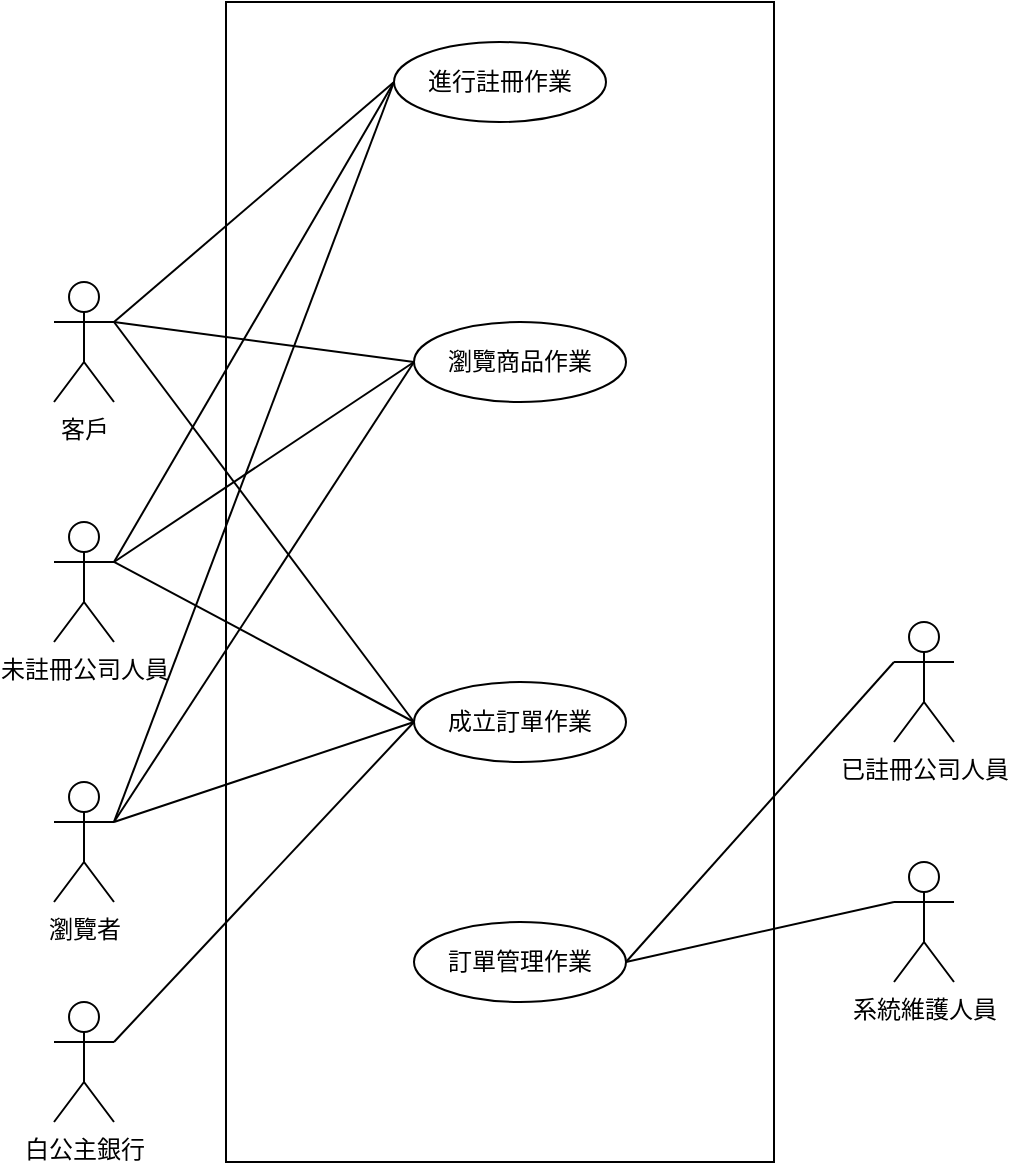 <mxfile version="17.4.5" type="device" pages="3"><diagram id="V7DGzK6TTjDBdNX_tZ4m" name="(b) 小題"><mxGraphModel dx="1422" dy="794" grid="1" gridSize="10" guides="1" tooltips="1" connect="1" arrows="1" fold="1" page="1" pageScale="1" pageWidth="827" pageHeight="1169" math="0" shadow="0"><root><mxCell id="0"/><mxCell id="1" parent="0"/><mxCell id="guDpYmvu36L6v41zysSF-3" value="" style="rounded=0;whiteSpace=wrap;html=1;" vertex="1" parent="1"><mxGeometry x="256" y="10" width="274" height="580" as="geometry"/></mxCell><mxCell id="PeQnNqpBn6sfLsN5Dqzo-1" value="客戶" style="shape=umlActor;verticalLabelPosition=bottom;verticalAlign=top;html=1;" vertex="1" parent="1"><mxGeometry x="170" y="150" width="30" height="60" as="geometry"/></mxCell><mxCell id="PeQnNqpBn6sfLsN5Dqzo-2" value="系統維護人員" style="shape=umlActor;verticalLabelPosition=bottom;verticalAlign=top;html=1;" vertex="1" parent="1"><mxGeometry x="590" y="440" width="30" height="60" as="geometry"/></mxCell><mxCell id="PeQnNqpBn6sfLsN5Dqzo-3" value="未註冊公司人員" style="shape=umlActor;verticalLabelPosition=bottom;verticalAlign=top;html=1;" vertex="1" parent="1"><mxGeometry x="170" y="270" width="30" height="60" as="geometry"/></mxCell><mxCell id="PeQnNqpBn6sfLsN5Dqzo-4" value="瀏覽者" style="shape=umlActor;verticalLabelPosition=bottom;verticalAlign=top;html=1;" vertex="1" parent="1"><mxGeometry x="170" y="400" width="30" height="60" as="geometry"/></mxCell><mxCell id="PeQnNqpBn6sfLsN5Dqzo-5" value="已註冊公司人員" style="shape=umlActor;verticalLabelPosition=bottom;verticalAlign=top;html=1;" vertex="1" parent="1"><mxGeometry x="590" y="320" width="30" height="60" as="geometry"/></mxCell><mxCell id="PeQnNqpBn6sfLsN5Dqzo-6" value="進行註冊作業" style="ellipse;whiteSpace=wrap;html=1;" vertex="1" parent="1"><mxGeometry x="340" y="30" width="106" height="40" as="geometry"/></mxCell><mxCell id="PeQnNqpBn6sfLsN5Dqzo-7" value="" style="endArrow=none;html=1;rounded=0;entryX=0;entryY=0.5;entryDx=0;entryDy=0;" edge="1" parent="1" target="PeQnNqpBn6sfLsN5Dqzo-6"><mxGeometry relative="1" as="geometry"><mxPoint x="200" y="170" as="sourcePoint"/><mxPoint x="420" y="170" as="targetPoint"/></mxGeometry></mxCell><mxCell id="PeQnNqpBn6sfLsN5Dqzo-8" value="" style="endArrow=none;html=1;rounded=0;entryX=0;entryY=0.5;entryDx=0;entryDy=0;" edge="1" parent="1" target="PeQnNqpBn6sfLsN5Dqzo-6"><mxGeometry relative="1" as="geometry"><mxPoint x="200" y="290.0" as="sourcePoint"/><mxPoint x="370.0" y="50" as="targetPoint"/><Array as="points"/></mxGeometry></mxCell><mxCell id="PeQnNqpBn6sfLsN5Dqzo-9" value="" style="endArrow=none;html=1;rounded=0;entryX=0;entryY=0.5;entryDx=0;entryDy=0;exitX=1;exitY=0.333;exitDx=0;exitDy=0;exitPerimeter=0;" edge="1" parent="1" source="PeQnNqpBn6sfLsN5Dqzo-4" target="PeQnNqpBn6sfLsN5Dqzo-6"><mxGeometry relative="1" as="geometry"><mxPoint x="200" y="290.0" as="sourcePoint"/><mxPoint x="370.0" y="50" as="targetPoint"/><Array as="points"/></mxGeometry></mxCell><mxCell id="PeQnNqpBn6sfLsN5Dqzo-10" value="瀏覽商品作業" style="ellipse;whiteSpace=wrap;html=1;" vertex="1" parent="1"><mxGeometry x="350" y="170" width="106" height="40" as="geometry"/></mxCell><mxCell id="PeQnNqpBn6sfLsN5Dqzo-11" value="成立訂單作業" style="ellipse;whiteSpace=wrap;html=1;" vertex="1" parent="1"><mxGeometry x="350" y="350" width="106" height="40" as="geometry"/></mxCell><mxCell id="PeQnNqpBn6sfLsN5Dqzo-12" value="白公主銀行" style="shape=umlActor;verticalLabelPosition=bottom;verticalAlign=top;html=1;" vertex="1" parent="1"><mxGeometry x="170" y="510" width="30" height="60" as="geometry"/></mxCell><mxCell id="PeQnNqpBn6sfLsN5Dqzo-13" value="" style="endArrow=none;html=1;rounded=0;entryX=0;entryY=0.5;entryDx=0;entryDy=0;exitX=1;exitY=0.333;exitDx=0;exitDy=0;exitPerimeter=0;" edge="1" parent="1" source="PeQnNqpBn6sfLsN5Dqzo-12" target="PeQnNqpBn6sfLsN5Dqzo-11"><mxGeometry relative="1" as="geometry"><mxPoint x="200" y="420" as="sourcePoint"/><mxPoint x="370.0" y="50" as="targetPoint"/><Array as="points"/></mxGeometry></mxCell><mxCell id="PeQnNqpBn6sfLsN5Dqzo-14" value="訂單管理作業" style="ellipse;whiteSpace=wrap;html=1;" vertex="1" parent="1"><mxGeometry x="350" y="470" width="106" height="40" as="geometry"/></mxCell><mxCell id="PeQnNqpBn6sfLsN5Dqzo-15" value="" style="endArrow=none;html=1;rounded=0;entryX=0;entryY=0.333;entryDx=0;entryDy=0;exitX=1;exitY=0.5;exitDx=0;exitDy=0;entryPerimeter=0;" edge="1" parent="1" source="PeQnNqpBn6sfLsN5Dqzo-14" target="PeQnNqpBn6sfLsN5Dqzo-2"><mxGeometry relative="1" as="geometry"><mxPoint x="200" y="530" as="sourcePoint"/><mxPoint x="350.0" y="370" as="targetPoint"/><Array as="points"/></mxGeometry></mxCell><mxCell id="PeQnNqpBn6sfLsN5Dqzo-16" value="" style="endArrow=none;html=1;rounded=0;entryX=0;entryY=0.333;entryDx=0;entryDy=0;exitX=1;exitY=0.5;exitDx=0;exitDy=0;entryPerimeter=0;" edge="1" parent="1" source="PeQnNqpBn6sfLsN5Dqzo-14" target="PeQnNqpBn6sfLsN5Dqzo-5"><mxGeometry relative="1" as="geometry"><mxPoint x="456.0" y="490" as="sourcePoint"/><mxPoint x="590" y="460" as="targetPoint"/><Array as="points"/></mxGeometry></mxCell><mxCell id="PeQnNqpBn6sfLsN5Dqzo-17" value="" style="endArrow=none;html=1;rounded=0;entryX=0;entryY=0.5;entryDx=0;entryDy=0;" edge="1" parent="1" target="PeQnNqpBn6sfLsN5Dqzo-11"><mxGeometry relative="1" as="geometry"><mxPoint x="200" y="420" as="sourcePoint"/><mxPoint x="370.0" y="100" as="targetPoint"/><Array as="points"/></mxGeometry></mxCell><mxCell id="PeQnNqpBn6sfLsN5Dqzo-18" value="" style="endArrow=none;html=1;rounded=0;exitX=1;exitY=0.333;exitDx=0;exitDy=0;exitPerimeter=0;entryX=0;entryY=0.5;entryDx=0;entryDy=0;" edge="1" parent="1" source="PeQnNqpBn6sfLsN5Dqzo-3" target="PeQnNqpBn6sfLsN5Dqzo-10"><mxGeometry relative="1" as="geometry"><mxPoint x="230" y="280" as="sourcePoint"/><mxPoint x="410" y="200" as="targetPoint"/><Array as="points"/></mxGeometry></mxCell><mxCell id="PeQnNqpBn6sfLsN5Dqzo-19" value="" style="endArrow=none;html=1;rounded=0;entryX=0;entryY=0.5;entryDx=0;entryDy=0;" edge="1" parent="1" target="PeQnNqpBn6sfLsN5Dqzo-10"><mxGeometry relative="1" as="geometry"><mxPoint x="200" y="170" as="sourcePoint"/><mxPoint x="350.0" y="80" as="targetPoint"/><Array as="points"/></mxGeometry></mxCell><mxCell id="PeQnNqpBn6sfLsN5Dqzo-20" value="" style="endArrow=none;html=1;rounded=0;entryX=0;entryY=0.5;entryDx=0;entryDy=0;" edge="1" parent="1" target="PeQnNqpBn6sfLsN5Dqzo-11"><mxGeometry relative="1" as="geometry"><mxPoint x="200" y="170" as="sourcePoint"/><mxPoint x="350.0" y="190" as="targetPoint"/><Array as="points"/></mxGeometry></mxCell><mxCell id="PeQnNqpBn6sfLsN5Dqzo-21" value="" style="endArrow=none;html=1;rounded=0;exitX=1;exitY=0.333;exitDx=0;exitDy=0;exitPerimeter=0;" edge="1" parent="1" source="PeQnNqpBn6sfLsN5Dqzo-3"><mxGeometry relative="1" as="geometry"><mxPoint x="200" y="290.0" as="sourcePoint"/><mxPoint x="350" y="370" as="targetPoint"/><Array as="points"/></mxGeometry></mxCell><mxCell id="PeQnNqpBn6sfLsN5Dqzo-22" value="" style="endArrow=none;html=1;rounded=0;entryX=0;entryY=0.5;entryDx=0;entryDy=0;" edge="1" parent="1" target="PeQnNqpBn6sfLsN5Dqzo-10"><mxGeometry relative="1" as="geometry"><mxPoint x="200" y="420" as="sourcePoint"/><mxPoint x="350.0" y="190" as="targetPoint"/><Array as="points"/></mxGeometry></mxCell></root></mxGraphModel></diagram><diagram id="BZPio_Jj3uGKRLuExNS9" name="(d) 小題"><mxGraphModel dx="1422" dy="1963" grid="1" gridSize="10" guides="1" tooltips="1" connect="1" arrows="1" fold="1" page="1" pageScale="1" pageWidth="827" pageHeight="1169" math="0" shadow="0"><root><mxCell id="Udvxj7O8KsXDByOM07qp-0"/><mxCell id="Udvxj7O8KsXDByOM07qp-1" parent="Udvxj7O8KsXDByOM07qp-0"/><mxCell id="BQNfGDR-cyYLHfjl4ni4-0" value="霓薇公司" style="html=1;" vertex="1" parent="Udvxj7O8KsXDByOM07qp-1"><mxGeometry x="400" y="30" width="70" height="30" as="geometry"/></mxCell><mxCell id="BQNfGDR-cyYLHfjl4ni4-1" value="客戶" style="html=1;" vertex="1" parent="Udvxj7O8KsXDByOM07qp-1"><mxGeometry x="250" y="230" width="70" height="30" as="geometry"/></mxCell><mxCell id="BQNfGDR-cyYLHfjl4ni4-2" value="" style="endArrow=none;html=1;edgeStyle=orthogonalEdgeStyle;rounded=0;exitX=0.25;exitY=1;exitDx=0;exitDy=0;" edge="1" parent="Udvxj7O8KsXDByOM07qp-1" source="BQNfGDR-cyYLHfjl4ni4-15"><mxGeometry relative="1" as="geometry"><mxPoint x="284.66" y="240" as="sourcePoint"/><mxPoint x="285" y="230.0" as="targetPoint"/><Array as="points"><mxPoint x="285" y="130"/></Array></mxGeometry></mxCell><mxCell id="BQNfGDR-cyYLHfjl4ni4-3" value="1" style="edgeLabel;resizable=0;html=1;align=left;verticalAlign=bottom;" connectable="0" vertex="1" parent="BQNfGDR-cyYLHfjl4ni4-2"><mxGeometry x="-1" relative="1" as="geometry"><mxPoint y="30" as="offset"/></mxGeometry></mxCell><mxCell id="BQNfGDR-cyYLHfjl4ni4-4" value="1..*" style="edgeLabel;resizable=0;html=1;align=right;verticalAlign=bottom;" connectable="0" vertex="1" parent="BQNfGDR-cyYLHfjl4ni4-2"><mxGeometry x="1" relative="1" as="geometry"><mxPoint x="25" as="offset"/></mxGeometry></mxCell><mxCell id="BQNfGDR-cyYLHfjl4ni4-5" value="" style="endArrow=none;html=1;edgeStyle=orthogonalEdgeStyle;rounded=0;entryX=0;entryY=0.5;entryDx=0;entryDy=0;" edge="1" parent="Udvxj7O8KsXDByOM07qp-1" target="BQNfGDR-cyYLHfjl4ni4-15"><mxGeometry relative="1" as="geometry"><mxPoint x="170" y="220.0" as="sourcePoint"/><mxPoint x="240" y="190" as="targetPoint"/><Array as="points"><mxPoint x="170" y="115"/></Array></mxGeometry></mxCell><mxCell id="BQNfGDR-cyYLHfjl4ni4-6" value="1..*" style="edgeLabel;resizable=0;html=1;align=left;verticalAlign=bottom;" connectable="0" vertex="1" parent="BQNfGDR-cyYLHfjl4ni4-5"><mxGeometry x="-1" relative="1" as="geometry"/></mxCell><mxCell id="BQNfGDR-cyYLHfjl4ni4-7" value="1" style="edgeLabel;resizable=0;html=1;align=right;verticalAlign=bottom;" connectable="0" vertex="1" parent="BQNfGDR-cyYLHfjl4ni4-5"><mxGeometry x="1" relative="1" as="geometry"><mxPoint x="-20" y="5" as="offset"/></mxGeometry></mxCell><mxCell id="BQNfGDR-cyYLHfjl4ni4-8" value="未註冊公司人員" style="html=1;" vertex="1" parent="Udvxj7O8KsXDByOM07qp-1"><mxGeometry x="340" y="200" width="90" height="30" as="geometry"/></mxCell><mxCell id="BQNfGDR-cyYLHfjl4ni4-9" value="" style="endArrow=none;html=1;edgeStyle=orthogonalEdgeStyle;rounded=0;exitX=1;exitY=0.5;exitDx=0;exitDy=0;" edge="1" parent="Udvxj7O8KsXDByOM07qp-1" source="BQNfGDR-cyYLHfjl4ni4-15"><mxGeometry relative="1" as="geometry"><mxPoint x="385" y="120" as="sourcePoint"/><mxPoint x="385" y="200.0" as="targetPoint"/><Array as="points"><mxPoint x="385" y="115"/></Array></mxGeometry></mxCell><mxCell id="BQNfGDR-cyYLHfjl4ni4-10" value="1..*" style="edgeLabel;resizable=0;html=1;align=left;verticalAlign=bottom;" connectable="0" vertex="1" parent="BQNfGDR-cyYLHfjl4ni4-9"><mxGeometry x="-1" relative="1" as="geometry"><mxPoint x="50" y="85" as="offset"/></mxGeometry></mxCell><mxCell id="BQNfGDR-cyYLHfjl4ni4-11" value="1" style="edgeLabel;resizable=0;html=1;align=right;verticalAlign=bottom;" connectable="0" vertex="1" parent="BQNfGDR-cyYLHfjl4ni4-9"><mxGeometry x="1" relative="1" as="geometry"><mxPoint x="-5" y="-270" as="offset"/></mxGeometry></mxCell><mxCell id="BQNfGDR-cyYLHfjl4ni4-12" value="" style="endArrow=none;html=1;rounded=0;edgeStyle=orthogonalEdgeStyle;" edge="1" parent="Udvxj7O8KsXDByOM07qp-1"><mxGeometry relative="1" as="geometry"><mxPoint x="580" y="120.0" as="sourcePoint"/><mxPoint x="740" y="250.0" as="targetPoint"/></mxGeometry></mxCell><mxCell id="BQNfGDR-cyYLHfjl4ni4-13" value="1" style="edgeLabel;resizable=0;html=1;align=left;verticalAlign=bottom;" connectable="0" vertex="1" parent="BQNfGDR-cyYLHfjl4ni4-12"><mxGeometry x="-1" relative="1" as="geometry"/></mxCell><mxCell id="BQNfGDR-cyYLHfjl4ni4-14" value="1..*" style="edgeLabel;resizable=0;html=1;align=right;verticalAlign=bottom;" connectable="0" vertex="1" parent="BQNfGDR-cyYLHfjl4ni4-12"><mxGeometry x="1" relative="1" as="geometry"/></mxCell><mxCell id="BQNfGDR-cyYLHfjl4ni4-15" value="前台" style="html=1;" vertex="1" parent="Udvxj7O8KsXDByOM07qp-1"><mxGeometry x="270" y="100" width="70" height="30" as="geometry"/></mxCell><mxCell id="BQNfGDR-cyYLHfjl4ni4-16" value="" style="endArrow=none;html=1;edgeStyle=orthogonalEdgeStyle;rounded=0;exitX=0;exitY=0.5;exitDx=0;exitDy=0;" edge="1" parent="Udvxj7O8KsXDByOM07qp-1" source="BQNfGDR-cyYLHfjl4ni4-0"><mxGeometry relative="1" as="geometry"><mxPoint x="304.66" y="-90" as="sourcePoint"/><mxPoint x="304.66" y="100.0" as="targetPoint"/><Array as="points"><mxPoint x="305" y="45"/></Array></mxGeometry></mxCell><mxCell id="BQNfGDR-cyYLHfjl4ni4-17" value="1" style="edgeLabel;resizable=0;html=1;align=right;verticalAlign=bottom;" connectable="0" vertex="1" parent="BQNfGDR-cyYLHfjl4ni4-16"><mxGeometry x="1" relative="1" as="geometry"><mxPoint x="255" as="offset"/></mxGeometry></mxCell><mxCell id="BQNfGDR-cyYLHfjl4ni4-18" value="後台" style="html=1;" vertex="1" parent="Udvxj7O8KsXDByOM07qp-1"><mxGeometry x="510" y="100" width="70" height="30" as="geometry"/></mxCell><mxCell id="BQNfGDR-cyYLHfjl4ni4-19" value="" style="endArrow=none;html=1;edgeStyle=orthogonalEdgeStyle;rounded=0;exitX=1;exitY=0.5;exitDx=0;exitDy=0;" edge="1" parent="Udvxj7O8KsXDByOM07qp-1" source="BQNfGDR-cyYLHfjl4ni4-0"><mxGeometry relative="1" as="geometry"><mxPoint x="544.66" y="-90.0" as="sourcePoint"/><mxPoint x="544.66" y="100.0" as="targetPoint"/><Array as="points"><mxPoint x="545" y="45"/></Array></mxGeometry></mxCell><mxCell id="BQNfGDR-cyYLHfjl4ni4-20" value="1" style="edgeLabel;resizable=0;html=1;align=left;verticalAlign=bottom;" connectable="0" vertex="1" parent="BQNfGDR-cyYLHfjl4ni4-19"><mxGeometry x="-1" relative="1" as="geometry"><mxPoint x="-190" y="55" as="offset"/></mxGeometry></mxCell><mxCell id="BQNfGDR-cyYLHfjl4ni4-21" value="1" style="edgeLabel;resizable=0;html=1;align=right;verticalAlign=bottom;" connectable="0" vertex="1" parent="BQNfGDR-cyYLHfjl4ni4-19"><mxGeometry x="1" relative="1" as="geometry"><mxPoint x="-55" y="-60" as="offset"/></mxGeometry></mxCell><mxCell id="BQNfGDR-cyYLHfjl4ni4-22" value="1" style="edgeLabel;resizable=0;html=1;align=right;verticalAlign=bottom;" connectable="0" vertex="1" parent="BQNfGDR-cyYLHfjl4ni4-19"><mxGeometry x="1" relative="1" as="geometry"><mxPoint x="-175" y="-60" as="offset"/></mxGeometry></mxCell><mxCell id="BQNfGDR-cyYLHfjl4ni4-23" value="已註冊公司人員" style="html=1;" vertex="1" parent="Udvxj7O8KsXDByOM07qp-1"><mxGeometry x="560" y="250" width="90" height="30" as="geometry"/></mxCell><mxCell id="BQNfGDR-cyYLHfjl4ni4-24" value="" style="endArrow=none;html=1;rounded=0;edgeStyle=orthogonalEdgeStyle;exitX=0.5;exitY=1;exitDx=0;exitDy=0;entryX=0.5;entryY=0;entryDx=0;entryDy=0;" edge="1" parent="Udvxj7O8KsXDByOM07qp-1" source="BQNfGDR-cyYLHfjl4ni4-18" target="BQNfGDR-cyYLHfjl4ni4-23"><mxGeometry relative="1" as="geometry"><mxPoint x="470" y="160" as="sourcePoint"/><mxPoint x="630" y="290" as="targetPoint"/></mxGeometry></mxCell><mxCell id="BQNfGDR-cyYLHfjl4ni4-25" value="1" style="edgeLabel;resizable=0;html=1;align=left;verticalAlign=bottom;" connectable="0" vertex="1" parent="BQNfGDR-cyYLHfjl4ni4-24"><mxGeometry x="-1" relative="1" as="geometry"><mxPoint x="-15" y="30" as="offset"/></mxGeometry></mxCell><mxCell id="BQNfGDR-cyYLHfjl4ni4-26" value="1..*" style="edgeLabel;resizable=0;html=1;align=right;verticalAlign=bottom;" connectable="0" vertex="1" parent="BQNfGDR-cyYLHfjl4ni4-24"><mxGeometry x="1" relative="1" as="geometry"/></mxCell><mxCell id="-10YfkXmxoGgtdLGKqVS-0" value="霓薇公司" style="html=1;" vertex="1" parent="Udvxj7O8KsXDByOM07qp-1"><mxGeometry x="400" y="30" width="70" height="30" as="geometry"/></mxCell><mxCell id="-10YfkXmxoGgtdLGKqVS-1" value="客戶" style="html=1;" vertex="1" parent="Udvxj7O8KsXDByOM07qp-1"><mxGeometry x="250" y="230" width="70" height="30" as="geometry"/></mxCell><mxCell id="-10YfkXmxoGgtdLGKqVS-2" value="" style="endArrow=none;html=1;edgeStyle=orthogonalEdgeStyle;rounded=0;exitX=0.25;exitY=1;exitDx=0;exitDy=0;" edge="1" parent="Udvxj7O8KsXDByOM07qp-1" source="-10YfkXmxoGgtdLGKqVS-16"><mxGeometry relative="1" as="geometry"><mxPoint x="284.66" y="240" as="sourcePoint"/><mxPoint x="285" y="230.0" as="targetPoint"/><Array as="points"><mxPoint x="285" y="130"/></Array></mxGeometry></mxCell><mxCell id="-10YfkXmxoGgtdLGKqVS-3" value="1" style="edgeLabel;resizable=0;html=1;align=left;verticalAlign=bottom;" connectable="0" vertex="1" parent="-10YfkXmxoGgtdLGKqVS-2"><mxGeometry x="-1" relative="1" as="geometry"><mxPoint y="30" as="offset"/></mxGeometry></mxCell><mxCell id="-10YfkXmxoGgtdLGKqVS-4" value="1..*" style="edgeLabel;resizable=0;html=1;align=right;verticalAlign=bottom;" connectable="0" vertex="1" parent="-10YfkXmxoGgtdLGKqVS-2"><mxGeometry x="1" relative="1" as="geometry"><mxPoint x="25" as="offset"/></mxGeometry></mxCell><mxCell id="-10YfkXmxoGgtdLGKqVS-5" value="" style="endArrow=none;html=1;edgeStyle=orthogonalEdgeStyle;rounded=0;entryX=0;entryY=0.5;entryDx=0;entryDy=0;" edge="1" parent="Udvxj7O8KsXDByOM07qp-1" target="-10YfkXmxoGgtdLGKqVS-16"><mxGeometry relative="1" as="geometry"><mxPoint x="170" y="220.0" as="sourcePoint"/><mxPoint x="240" y="190" as="targetPoint"/><Array as="points"><mxPoint x="170" y="115"/></Array></mxGeometry></mxCell><mxCell id="-10YfkXmxoGgtdLGKqVS-6" value="1..*" style="edgeLabel;resizable=0;html=1;align=left;verticalAlign=bottom;" connectable="0" vertex="1" parent="-10YfkXmxoGgtdLGKqVS-5"><mxGeometry x="-1" relative="1" as="geometry"/></mxCell><mxCell id="-10YfkXmxoGgtdLGKqVS-7" value="1" style="edgeLabel;resizable=0;html=1;align=right;verticalAlign=bottom;" connectable="0" vertex="1" parent="-10YfkXmxoGgtdLGKqVS-5"><mxGeometry x="1" relative="1" as="geometry"><mxPoint x="-20" y="5" as="offset"/></mxGeometry></mxCell><mxCell id="-10YfkXmxoGgtdLGKqVS-8" value="瀏覽者" style="html=1;" vertex="1" parent="Udvxj7O8KsXDByOM07qp-1"><mxGeometry x="140" y="220" width="70" height="30" as="geometry"/></mxCell><mxCell id="-10YfkXmxoGgtdLGKqVS-9" value="未註冊公司人員" style="html=1;" vertex="1" parent="Udvxj7O8KsXDByOM07qp-1"><mxGeometry x="340" y="200" width="90" height="30" as="geometry"/></mxCell><mxCell id="-10YfkXmxoGgtdLGKqVS-10" value="" style="endArrow=none;html=1;edgeStyle=orthogonalEdgeStyle;rounded=0;exitX=1;exitY=0.5;exitDx=0;exitDy=0;" edge="1" parent="Udvxj7O8KsXDByOM07qp-1" source="-10YfkXmxoGgtdLGKqVS-16"><mxGeometry relative="1" as="geometry"><mxPoint x="385" y="120" as="sourcePoint"/><mxPoint x="385" y="200.0" as="targetPoint"/><Array as="points"><mxPoint x="385" y="115"/></Array></mxGeometry></mxCell><mxCell id="-10YfkXmxoGgtdLGKqVS-11" value="1..*" style="edgeLabel;resizable=0;html=1;align=left;verticalAlign=bottom;" connectable="0" vertex="1" parent="-10YfkXmxoGgtdLGKqVS-10"><mxGeometry x="-1" relative="1" as="geometry"><mxPoint x="50" y="85" as="offset"/></mxGeometry></mxCell><mxCell id="-10YfkXmxoGgtdLGKqVS-12" value="1" style="edgeLabel;resizable=0;html=1;align=right;verticalAlign=bottom;" connectable="0" vertex="1" parent="-10YfkXmxoGgtdLGKqVS-10"><mxGeometry x="1" relative="1" as="geometry"><mxPoint x="-5" y="-270" as="offset"/></mxGeometry></mxCell><mxCell id="-10YfkXmxoGgtdLGKqVS-13" value="" style="endArrow=none;html=1;rounded=0;edgeStyle=orthogonalEdgeStyle;" edge="1" parent="Udvxj7O8KsXDByOM07qp-1"><mxGeometry relative="1" as="geometry"><mxPoint x="580" y="120.0" as="sourcePoint"/><mxPoint x="740" y="250.0" as="targetPoint"/></mxGeometry></mxCell><mxCell id="-10YfkXmxoGgtdLGKqVS-14" value="1" style="edgeLabel;resizable=0;html=1;align=left;verticalAlign=bottom;" connectable="0" vertex="1" parent="-10YfkXmxoGgtdLGKqVS-13"><mxGeometry x="-1" relative="1" as="geometry"/></mxCell><mxCell id="-10YfkXmxoGgtdLGKqVS-15" value="1..*" style="edgeLabel;resizable=0;html=1;align=right;verticalAlign=bottom;" connectable="0" vertex="1" parent="-10YfkXmxoGgtdLGKqVS-13"><mxGeometry x="1" relative="1" as="geometry"/></mxCell><mxCell id="-10YfkXmxoGgtdLGKqVS-16" value="前台" style="html=1;" vertex="1" parent="Udvxj7O8KsXDByOM07qp-1"><mxGeometry x="270" y="100" width="70" height="30" as="geometry"/></mxCell><mxCell id="-10YfkXmxoGgtdLGKqVS-17" value="" style="endArrow=none;html=1;edgeStyle=orthogonalEdgeStyle;rounded=0;exitX=0;exitY=0.5;exitDx=0;exitDy=0;" edge="1" parent="Udvxj7O8KsXDByOM07qp-1" source="-10YfkXmxoGgtdLGKqVS-0"><mxGeometry relative="1" as="geometry"><mxPoint x="304.66" y="-90" as="sourcePoint"/><mxPoint x="304.66" y="100.0" as="targetPoint"/><Array as="points"><mxPoint x="305" y="45"/></Array></mxGeometry></mxCell><mxCell id="-10YfkXmxoGgtdLGKqVS-18" value="1" style="edgeLabel;resizable=0;html=1;align=right;verticalAlign=bottom;" connectable="0" vertex="1" parent="-10YfkXmxoGgtdLGKqVS-17"><mxGeometry x="1" relative="1" as="geometry"><mxPoint x="255" as="offset"/></mxGeometry></mxCell><mxCell id="-10YfkXmxoGgtdLGKqVS-19" value="後台" style="html=1;" vertex="1" parent="Udvxj7O8KsXDByOM07qp-1"><mxGeometry x="510" y="100" width="70" height="30" as="geometry"/></mxCell><mxCell id="-10YfkXmxoGgtdLGKqVS-20" value="" style="endArrow=none;html=1;edgeStyle=orthogonalEdgeStyle;rounded=0;exitX=1;exitY=0.5;exitDx=0;exitDy=0;" edge="1" parent="Udvxj7O8KsXDByOM07qp-1" source="-10YfkXmxoGgtdLGKqVS-0"><mxGeometry relative="1" as="geometry"><mxPoint x="544.66" y="-90.0" as="sourcePoint"/><mxPoint x="544.66" y="100.0" as="targetPoint"/><Array as="points"><mxPoint x="545" y="45"/></Array></mxGeometry></mxCell><mxCell id="-10YfkXmxoGgtdLGKqVS-21" value="1" style="edgeLabel;resizable=0;html=1;align=left;verticalAlign=bottom;" connectable="0" vertex="1" parent="-10YfkXmxoGgtdLGKqVS-20"><mxGeometry x="-1" relative="1" as="geometry"><mxPoint x="-190" y="55" as="offset"/></mxGeometry></mxCell><mxCell id="-10YfkXmxoGgtdLGKqVS-22" value="1" style="edgeLabel;resizable=0;html=1;align=right;verticalAlign=bottom;" connectable="0" vertex="1" parent="-10YfkXmxoGgtdLGKqVS-20"><mxGeometry x="1" relative="1" as="geometry"><mxPoint x="-55" y="-60" as="offset"/></mxGeometry></mxCell><mxCell id="-10YfkXmxoGgtdLGKqVS-23" value="1" style="edgeLabel;resizable=0;html=1;align=right;verticalAlign=bottom;" connectable="0" vertex="1" parent="-10YfkXmxoGgtdLGKqVS-20"><mxGeometry x="1" relative="1" as="geometry"><mxPoint x="-175" y="-60" as="offset"/></mxGeometry></mxCell><mxCell id="-10YfkXmxoGgtdLGKqVS-24" value="系統維護人員" style="html=1;" vertex="1" parent="Udvxj7O8KsXDByOM07qp-1"><mxGeometry x="690" y="250" width="90" height="30" as="geometry"/></mxCell><mxCell id="-10YfkXmxoGgtdLGKqVS-25" value="已註冊公司人員" style="html=1;" vertex="1" parent="Udvxj7O8KsXDByOM07qp-1"><mxGeometry x="560" y="250" width="90" height="30" as="geometry"/></mxCell><mxCell id="-10YfkXmxoGgtdLGKqVS-26" value="" style="endArrow=none;html=1;rounded=0;edgeStyle=orthogonalEdgeStyle;exitX=0.5;exitY=1;exitDx=0;exitDy=0;entryX=0.5;entryY=0;entryDx=0;entryDy=0;" edge="1" parent="Udvxj7O8KsXDByOM07qp-1" source="-10YfkXmxoGgtdLGKqVS-19" target="-10YfkXmxoGgtdLGKqVS-25"><mxGeometry relative="1" as="geometry"><mxPoint x="470" y="160" as="sourcePoint"/><mxPoint x="630" y="290" as="targetPoint"/></mxGeometry></mxCell><mxCell id="-10YfkXmxoGgtdLGKqVS-27" value="1" style="edgeLabel;resizable=0;html=1;align=left;verticalAlign=bottom;" connectable="0" vertex="1" parent="-10YfkXmxoGgtdLGKqVS-26"><mxGeometry x="-1" relative="1" as="geometry"><mxPoint x="-15" y="30" as="offset"/></mxGeometry></mxCell><mxCell id="-10YfkXmxoGgtdLGKqVS-28" value="1..*" style="edgeLabel;resizable=0;html=1;align=right;verticalAlign=bottom;" connectable="0" vertex="1" parent="-10YfkXmxoGgtdLGKqVS-26"><mxGeometry x="1" relative="1" as="geometry"/></mxCell></root></mxGraphModel></diagram><diagram id="FHXIc3Kpj9RXKwcUpcDl" name="(e) 小題"><mxGraphModel dx="1422" dy="689" grid="1" gridSize="10" guides="1" tooltips="1" connect="1" arrows="1" fold="1" page="1" pageScale="1" pageWidth="827" pageHeight="1169" math="0" shadow="0"><root><mxCell id="0"/><mxCell id="1" parent="0"/></root></mxGraphModel></diagram></mxfile>